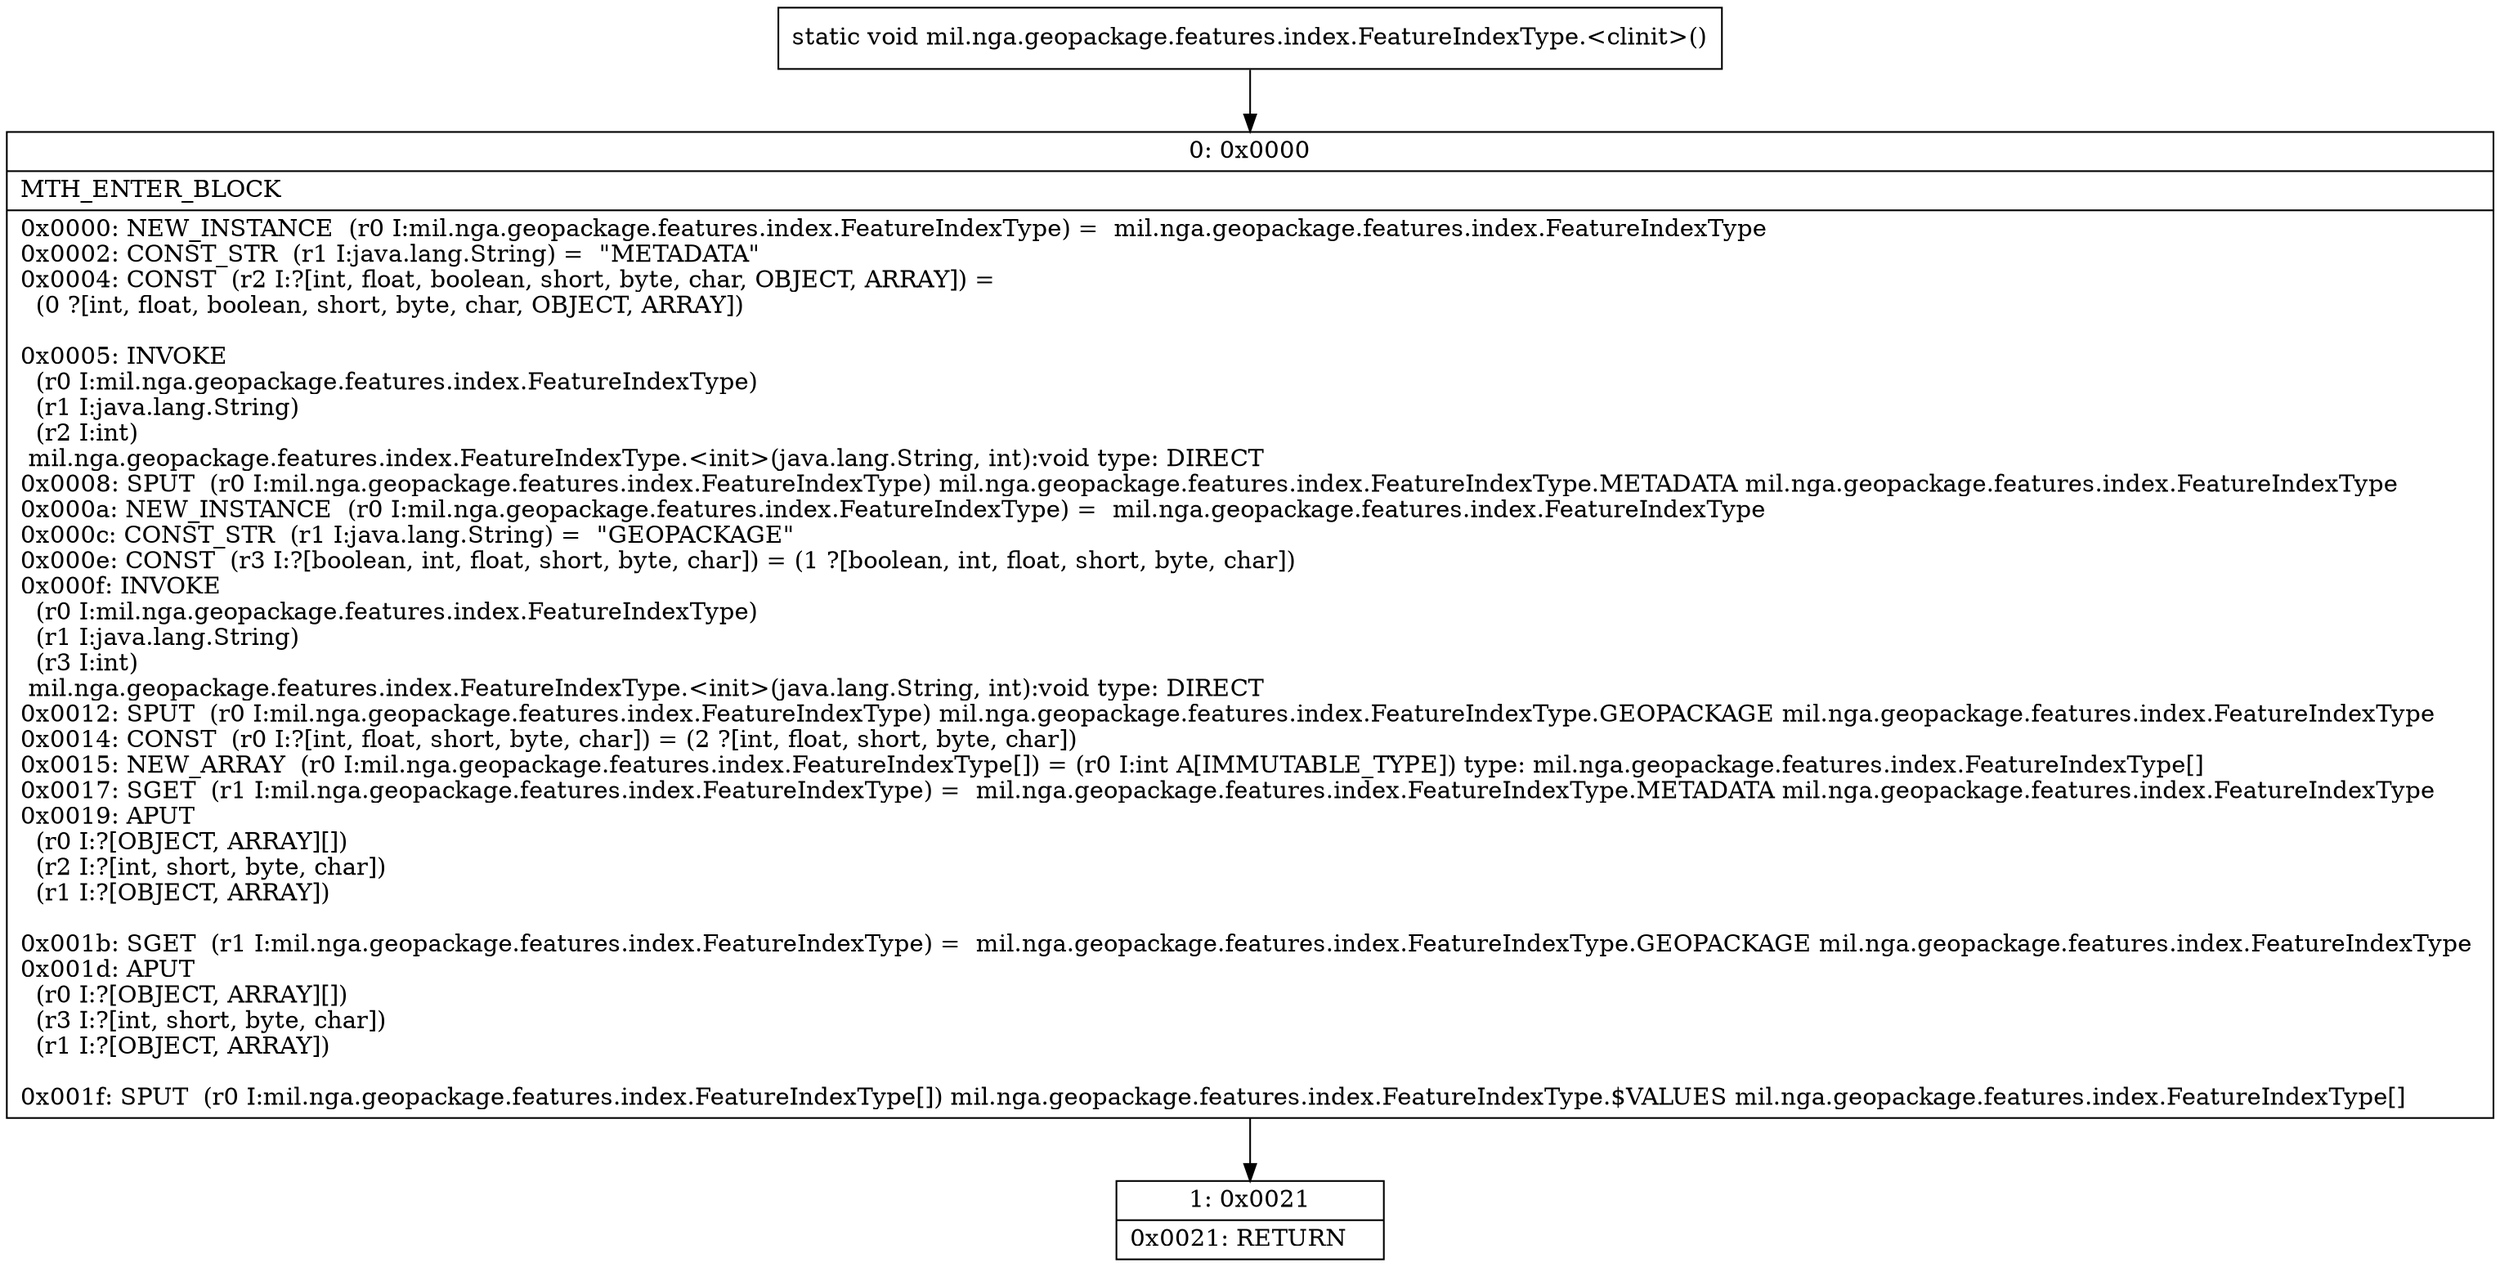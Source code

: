 digraph "CFG formil.nga.geopackage.features.index.FeatureIndexType.\<clinit\>()V" {
Node_0 [shape=record,label="{0\:\ 0x0000|MTH_ENTER_BLOCK\l|0x0000: NEW_INSTANCE  (r0 I:mil.nga.geopackage.features.index.FeatureIndexType) =  mil.nga.geopackage.features.index.FeatureIndexType \l0x0002: CONST_STR  (r1 I:java.lang.String) =  \"METADATA\" \l0x0004: CONST  (r2 I:?[int, float, boolean, short, byte, char, OBJECT, ARRAY]) = \l  (0 ?[int, float, boolean, short, byte, char, OBJECT, ARRAY])\l \l0x0005: INVOKE  \l  (r0 I:mil.nga.geopackage.features.index.FeatureIndexType)\l  (r1 I:java.lang.String)\l  (r2 I:int)\l mil.nga.geopackage.features.index.FeatureIndexType.\<init\>(java.lang.String, int):void type: DIRECT \l0x0008: SPUT  (r0 I:mil.nga.geopackage.features.index.FeatureIndexType) mil.nga.geopackage.features.index.FeatureIndexType.METADATA mil.nga.geopackage.features.index.FeatureIndexType \l0x000a: NEW_INSTANCE  (r0 I:mil.nga.geopackage.features.index.FeatureIndexType) =  mil.nga.geopackage.features.index.FeatureIndexType \l0x000c: CONST_STR  (r1 I:java.lang.String) =  \"GEOPACKAGE\" \l0x000e: CONST  (r3 I:?[boolean, int, float, short, byte, char]) = (1 ?[boolean, int, float, short, byte, char]) \l0x000f: INVOKE  \l  (r0 I:mil.nga.geopackage.features.index.FeatureIndexType)\l  (r1 I:java.lang.String)\l  (r3 I:int)\l mil.nga.geopackage.features.index.FeatureIndexType.\<init\>(java.lang.String, int):void type: DIRECT \l0x0012: SPUT  (r0 I:mil.nga.geopackage.features.index.FeatureIndexType) mil.nga.geopackage.features.index.FeatureIndexType.GEOPACKAGE mil.nga.geopackage.features.index.FeatureIndexType \l0x0014: CONST  (r0 I:?[int, float, short, byte, char]) = (2 ?[int, float, short, byte, char]) \l0x0015: NEW_ARRAY  (r0 I:mil.nga.geopackage.features.index.FeatureIndexType[]) = (r0 I:int A[IMMUTABLE_TYPE]) type: mil.nga.geopackage.features.index.FeatureIndexType[] \l0x0017: SGET  (r1 I:mil.nga.geopackage.features.index.FeatureIndexType) =  mil.nga.geopackage.features.index.FeatureIndexType.METADATA mil.nga.geopackage.features.index.FeatureIndexType \l0x0019: APUT  \l  (r0 I:?[OBJECT, ARRAY][])\l  (r2 I:?[int, short, byte, char])\l  (r1 I:?[OBJECT, ARRAY])\l \l0x001b: SGET  (r1 I:mil.nga.geopackage.features.index.FeatureIndexType) =  mil.nga.geopackage.features.index.FeatureIndexType.GEOPACKAGE mil.nga.geopackage.features.index.FeatureIndexType \l0x001d: APUT  \l  (r0 I:?[OBJECT, ARRAY][])\l  (r3 I:?[int, short, byte, char])\l  (r1 I:?[OBJECT, ARRAY])\l \l0x001f: SPUT  (r0 I:mil.nga.geopackage.features.index.FeatureIndexType[]) mil.nga.geopackage.features.index.FeatureIndexType.$VALUES mil.nga.geopackage.features.index.FeatureIndexType[] \l}"];
Node_1 [shape=record,label="{1\:\ 0x0021|0x0021: RETURN   \l}"];
MethodNode[shape=record,label="{static void mil.nga.geopackage.features.index.FeatureIndexType.\<clinit\>() }"];
MethodNode -> Node_0;
Node_0 -> Node_1;
}

